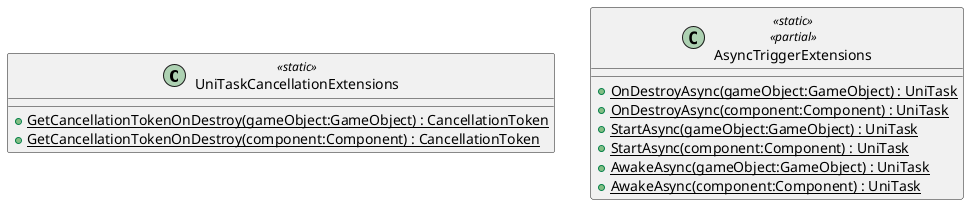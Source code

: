 @startuml
class UniTaskCancellationExtensions <<static>> {
    + {static} GetCancellationTokenOnDestroy(gameObject:GameObject) : CancellationToken
    + {static} GetCancellationTokenOnDestroy(component:Component) : CancellationToken
}
class AsyncTriggerExtensions <<static>> <<partial>> {
    + {static} OnDestroyAsync(gameObject:GameObject) : UniTask
    + {static} OnDestroyAsync(component:Component) : UniTask
    + {static} StartAsync(gameObject:GameObject) : UniTask
    + {static} StartAsync(component:Component) : UniTask
    + {static} AwakeAsync(gameObject:GameObject) : UniTask
    + {static} AwakeAsync(component:Component) : UniTask
}
@enduml
